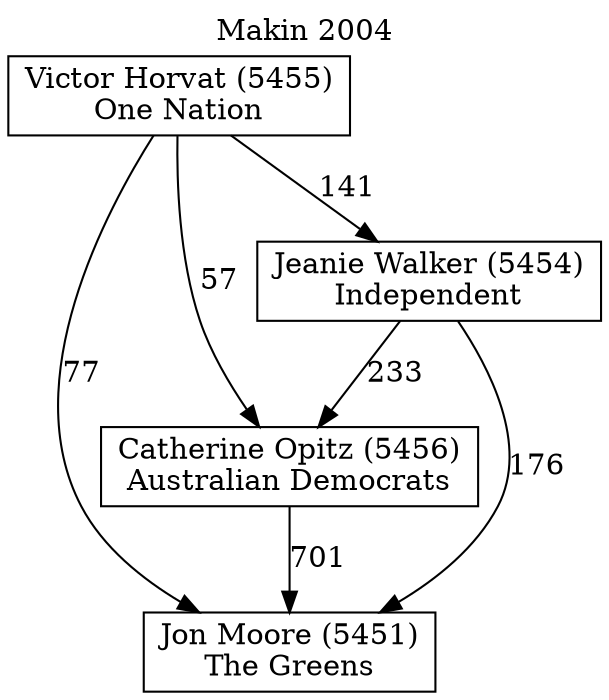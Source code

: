 // House preference flow
digraph "Jon Moore (5451)_Makin_2004" {
	graph [label="Makin 2004" labelloc=t mclimit=10]
	node [shape=box]
	"Jon Moore (5451)" [label="Jon Moore (5451)
The Greens"]
	"Catherine Opitz (5456)" [label="Catherine Opitz (5456)
Australian Democrats"]
	"Jeanie Walker (5454)" [label="Jeanie Walker (5454)
Independent"]
	"Victor Horvat (5455)" [label="Victor Horvat (5455)
One Nation"]
	"Jon Moore (5451)" [label="Jon Moore (5451)
The Greens"]
	"Jeanie Walker (5454)" [label="Jeanie Walker (5454)
Independent"]
	"Victor Horvat (5455)" [label="Victor Horvat (5455)
One Nation"]
	"Jon Moore (5451)" [label="Jon Moore (5451)
The Greens"]
	"Victor Horvat (5455)" [label="Victor Horvat (5455)
One Nation"]
	"Victor Horvat (5455)" [label="Victor Horvat (5455)
One Nation"]
	"Jeanie Walker (5454)" [label="Jeanie Walker (5454)
Independent"]
	"Victor Horvat (5455)" [label="Victor Horvat (5455)
One Nation"]
	"Victor Horvat (5455)" [label="Victor Horvat (5455)
One Nation"]
	"Catherine Opitz (5456)" [label="Catherine Opitz (5456)
Australian Democrats"]
	"Jeanie Walker (5454)" [label="Jeanie Walker (5454)
Independent"]
	"Victor Horvat (5455)" [label="Victor Horvat (5455)
One Nation"]
	"Catherine Opitz (5456)" [label="Catherine Opitz (5456)
Australian Democrats"]
	"Victor Horvat (5455)" [label="Victor Horvat (5455)
One Nation"]
	"Victor Horvat (5455)" [label="Victor Horvat (5455)
One Nation"]
	"Jeanie Walker (5454)" [label="Jeanie Walker (5454)
Independent"]
	"Victor Horvat (5455)" [label="Victor Horvat (5455)
One Nation"]
	"Victor Horvat (5455)" [label="Victor Horvat (5455)
One Nation"]
	"Catherine Opitz (5456)" -> "Jon Moore (5451)" [label=701]
	"Jeanie Walker (5454)" -> "Catherine Opitz (5456)" [label=233]
	"Victor Horvat (5455)" -> "Jeanie Walker (5454)" [label=141]
	"Jeanie Walker (5454)" -> "Jon Moore (5451)" [label=176]
	"Victor Horvat (5455)" -> "Jon Moore (5451)" [label=77]
	"Victor Horvat (5455)" -> "Catherine Opitz (5456)" [label=57]
}
